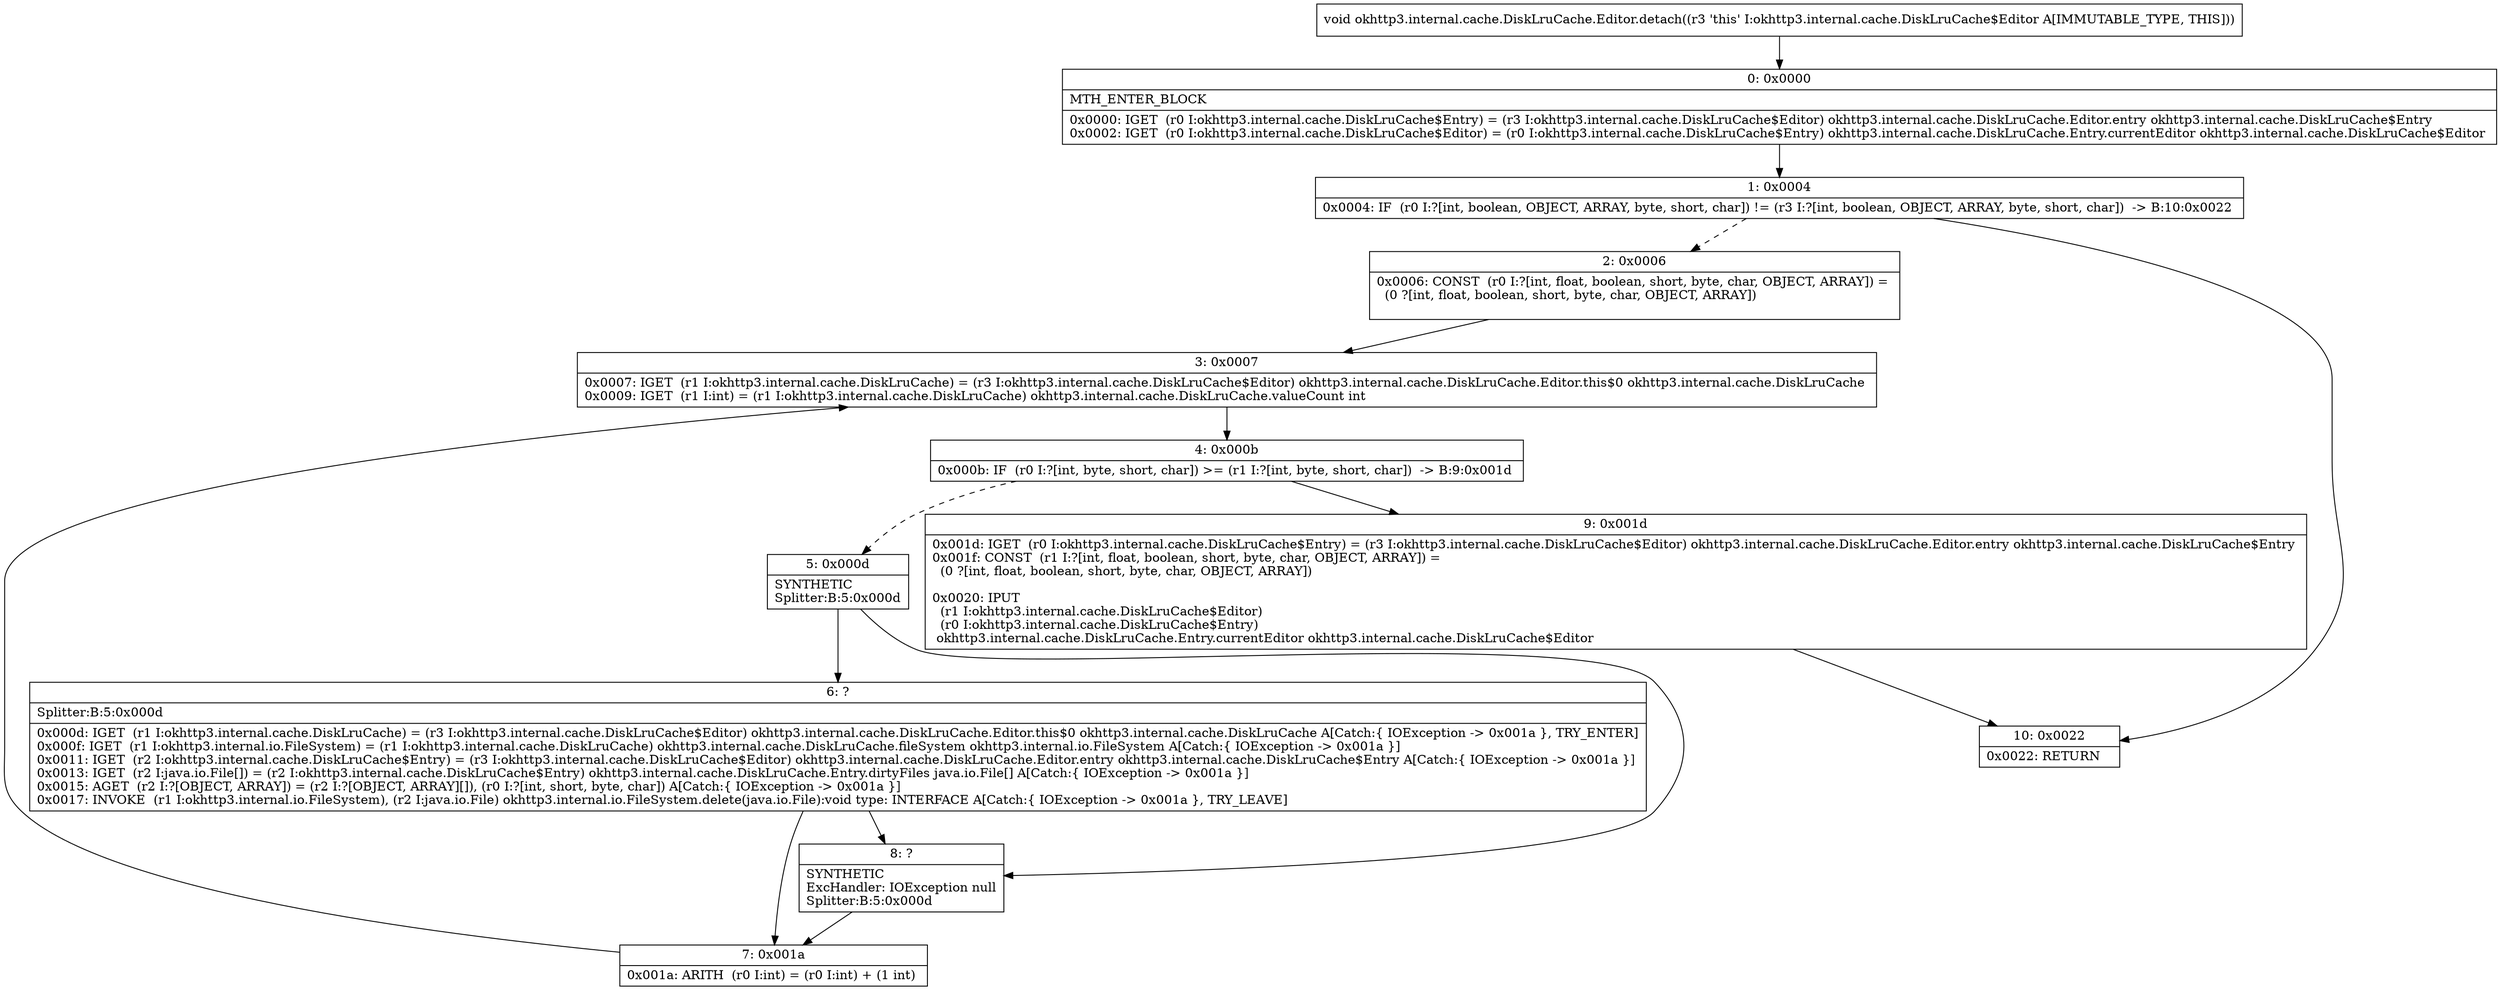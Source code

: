 digraph "CFG forokhttp3.internal.cache.DiskLruCache.Editor.detach()V" {
Node_0 [shape=record,label="{0\:\ 0x0000|MTH_ENTER_BLOCK\l|0x0000: IGET  (r0 I:okhttp3.internal.cache.DiskLruCache$Entry) = (r3 I:okhttp3.internal.cache.DiskLruCache$Editor) okhttp3.internal.cache.DiskLruCache.Editor.entry okhttp3.internal.cache.DiskLruCache$Entry \l0x0002: IGET  (r0 I:okhttp3.internal.cache.DiskLruCache$Editor) = (r0 I:okhttp3.internal.cache.DiskLruCache$Entry) okhttp3.internal.cache.DiskLruCache.Entry.currentEditor okhttp3.internal.cache.DiskLruCache$Editor \l}"];
Node_1 [shape=record,label="{1\:\ 0x0004|0x0004: IF  (r0 I:?[int, boolean, OBJECT, ARRAY, byte, short, char]) != (r3 I:?[int, boolean, OBJECT, ARRAY, byte, short, char])  \-\> B:10:0x0022 \l}"];
Node_2 [shape=record,label="{2\:\ 0x0006|0x0006: CONST  (r0 I:?[int, float, boolean, short, byte, char, OBJECT, ARRAY]) = \l  (0 ?[int, float, boolean, short, byte, char, OBJECT, ARRAY])\l \l}"];
Node_3 [shape=record,label="{3\:\ 0x0007|0x0007: IGET  (r1 I:okhttp3.internal.cache.DiskLruCache) = (r3 I:okhttp3.internal.cache.DiskLruCache$Editor) okhttp3.internal.cache.DiskLruCache.Editor.this$0 okhttp3.internal.cache.DiskLruCache \l0x0009: IGET  (r1 I:int) = (r1 I:okhttp3.internal.cache.DiskLruCache) okhttp3.internal.cache.DiskLruCache.valueCount int \l}"];
Node_4 [shape=record,label="{4\:\ 0x000b|0x000b: IF  (r0 I:?[int, byte, short, char]) \>= (r1 I:?[int, byte, short, char])  \-\> B:9:0x001d \l}"];
Node_5 [shape=record,label="{5\:\ 0x000d|SYNTHETIC\lSplitter:B:5:0x000d\l}"];
Node_6 [shape=record,label="{6\:\ ?|Splitter:B:5:0x000d\l|0x000d: IGET  (r1 I:okhttp3.internal.cache.DiskLruCache) = (r3 I:okhttp3.internal.cache.DiskLruCache$Editor) okhttp3.internal.cache.DiskLruCache.Editor.this$0 okhttp3.internal.cache.DiskLruCache A[Catch:\{ IOException \-\> 0x001a \}, TRY_ENTER]\l0x000f: IGET  (r1 I:okhttp3.internal.io.FileSystem) = (r1 I:okhttp3.internal.cache.DiskLruCache) okhttp3.internal.cache.DiskLruCache.fileSystem okhttp3.internal.io.FileSystem A[Catch:\{ IOException \-\> 0x001a \}]\l0x0011: IGET  (r2 I:okhttp3.internal.cache.DiskLruCache$Entry) = (r3 I:okhttp3.internal.cache.DiskLruCache$Editor) okhttp3.internal.cache.DiskLruCache.Editor.entry okhttp3.internal.cache.DiskLruCache$Entry A[Catch:\{ IOException \-\> 0x001a \}]\l0x0013: IGET  (r2 I:java.io.File[]) = (r2 I:okhttp3.internal.cache.DiskLruCache$Entry) okhttp3.internal.cache.DiskLruCache.Entry.dirtyFiles java.io.File[] A[Catch:\{ IOException \-\> 0x001a \}]\l0x0015: AGET  (r2 I:?[OBJECT, ARRAY]) = (r2 I:?[OBJECT, ARRAY][]), (r0 I:?[int, short, byte, char]) A[Catch:\{ IOException \-\> 0x001a \}]\l0x0017: INVOKE  (r1 I:okhttp3.internal.io.FileSystem), (r2 I:java.io.File) okhttp3.internal.io.FileSystem.delete(java.io.File):void type: INTERFACE A[Catch:\{ IOException \-\> 0x001a \}, TRY_LEAVE]\l}"];
Node_7 [shape=record,label="{7\:\ 0x001a|0x001a: ARITH  (r0 I:int) = (r0 I:int) + (1 int) \l}"];
Node_8 [shape=record,label="{8\:\ ?|SYNTHETIC\lExcHandler: IOException null\lSplitter:B:5:0x000d\l}"];
Node_9 [shape=record,label="{9\:\ 0x001d|0x001d: IGET  (r0 I:okhttp3.internal.cache.DiskLruCache$Entry) = (r3 I:okhttp3.internal.cache.DiskLruCache$Editor) okhttp3.internal.cache.DiskLruCache.Editor.entry okhttp3.internal.cache.DiskLruCache$Entry \l0x001f: CONST  (r1 I:?[int, float, boolean, short, byte, char, OBJECT, ARRAY]) = \l  (0 ?[int, float, boolean, short, byte, char, OBJECT, ARRAY])\l \l0x0020: IPUT  \l  (r1 I:okhttp3.internal.cache.DiskLruCache$Editor)\l  (r0 I:okhttp3.internal.cache.DiskLruCache$Entry)\l okhttp3.internal.cache.DiskLruCache.Entry.currentEditor okhttp3.internal.cache.DiskLruCache$Editor \l}"];
Node_10 [shape=record,label="{10\:\ 0x0022|0x0022: RETURN   \l}"];
MethodNode[shape=record,label="{void okhttp3.internal.cache.DiskLruCache.Editor.detach((r3 'this' I:okhttp3.internal.cache.DiskLruCache$Editor A[IMMUTABLE_TYPE, THIS])) }"];
MethodNode -> Node_0;
Node_0 -> Node_1;
Node_1 -> Node_2[style=dashed];
Node_1 -> Node_10;
Node_2 -> Node_3;
Node_3 -> Node_4;
Node_4 -> Node_5[style=dashed];
Node_4 -> Node_9;
Node_5 -> Node_6;
Node_5 -> Node_8;
Node_6 -> Node_7;
Node_6 -> Node_8;
Node_7 -> Node_3;
Node_8 -> Node_7;
Node_9 -> Node_10;
}

